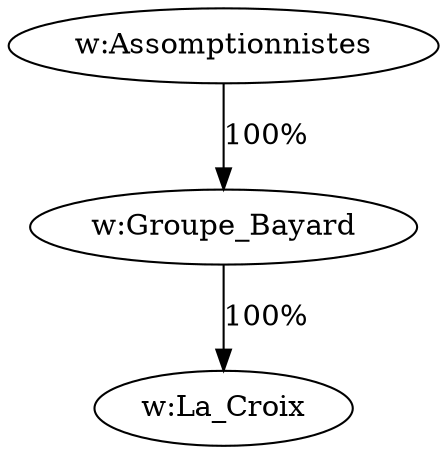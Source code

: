 digraph G {
  "w:Groupe_Bayard" -> "w:La_Croix" [label="100%"];
  "w:Assomptionnistes" -> "w:Groupe_Bayard" [label="100%"];
}